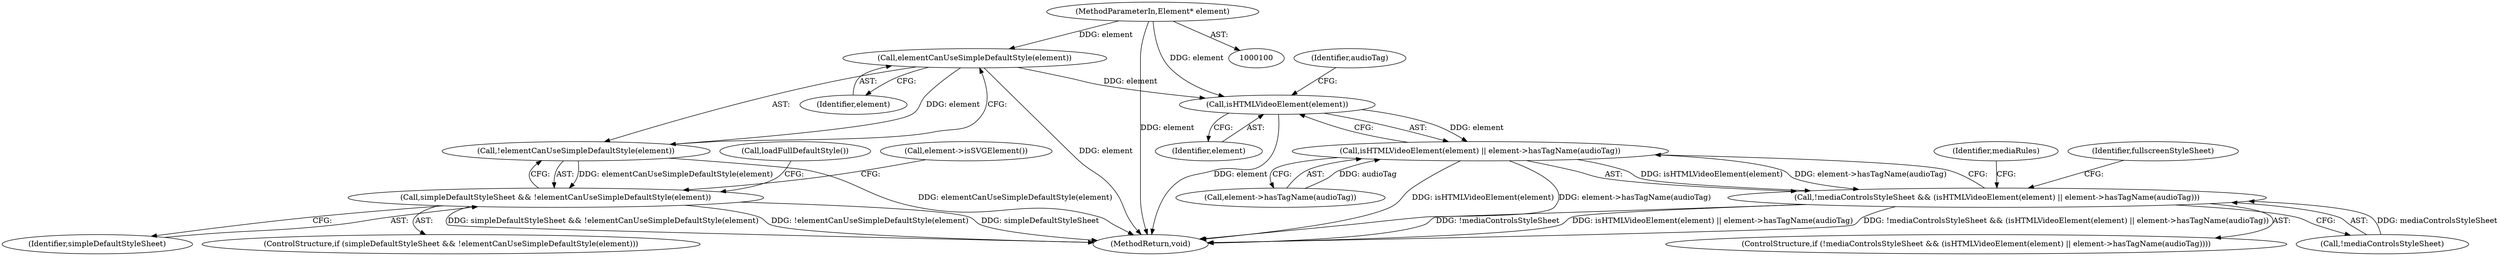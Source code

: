 digraph "1_Chrome_4d17163f4b66be517dc49019a029e5ddbd45078c_0@pointer" {
"1000101" [label="(MethodParameterIn,Element* element)"];
"1000108" [label="(Call,elementCanUseSimpleDefaultStyle(element))"];
"1000107" [label="(Call,!elementCanUseSimpleDefaultStyle(element))"];
"1000105" [label="(Call,simpleDefaultStyleSheet && !elementCanUseSimpleDefaultStyle(element))"];
"1000141" [label="(Call,isHTMLVideoElement(element))"];
"1000140" [label="(Call,isHTMLVideoElement(element) || element->hasTagName(audioTag))"];
"1000137" [label="(Call,!mediaControlsStyleSheet && (isHTMLVideoElement(element) || element->hasTagName(audioTag)))"];
"1000104" [label="(ControlStructure,if (simpleDefaultStyleSheet && !elementCanUseSimpleDefaultStyle(element)))"];
"1000138" [label="(Call,!mediaControlsStyleSheet)"];
"1000202" [label="(MethodReturn,void)"];
"1000111" [label="(Call,loadFullDefaultStyle())"];
"1000142" [label="(Identifier,element)"];
"1000108" [label="(Call,elementCanUseSimpleDefaultStyle(element))"];
"1000148" [label="(Identifier,mediaRules)"];
"1000109" [label="(Identifier,element)"];
"1000107" [label="(Call,!elementCanUseSimpleDefaultStyle(element))"];
"1000136" [label="(ControlStructure,if (!mediaControlsStyleSheet && (isHTMLVideoElement(element) || element->hasTagName(audioTag))))"];
"1000140" [label="(Call,isHTMLVideoElement(element) || element->hasTagName(audioTag))"];
"1000143" [label="(Call,element->hasTagName(audioTag))"];
"1000141" [label="(Call,isHTMLVideoElement(element))"];
"1000101" [label="(MethodParameterIn,Element* element)"];
"1000105" [label="(Call,simpleDefaultStyleSheet && !elementCanUseSimpleDefaultStyle(element))"];
"1000106" [label="(Identifier,simpleDefaultStyleSheet)"];
"1000144" [label="(Identifier,audioTag)"];
"1000137" [label="(Call,!mediaControlsStyleSheet && (isHTMLVideoElement(element) || element->hasTagName(audioTag)))"];
"1000171" [label="(Identifier,fullscreenStyleSheet)"];
"1000117" [label="(Call,element->isSVGElement())"];
"1000101" -> "1000100"  [label="AST: "];
"1000101" -> "1000202"  [label="DDG: element"];
"1000101" -> "1000108"  [label="DDG: element"];
"1000101" -> "1000141"  [label="DDG: element"];
"1000108" -> "1000107"  [label="AST: "];
"1000108" -> "1000109"  [label="CFG: "];
"1000109" -> "1000108"  [label="AST: "];
"1000107" -> "1000108"  [label="CFG: "];
"1000108" -> "1000202"  [label="DDG: element"];
"1000108" -> "1000107"  [label="DDG: element"];
"1000108" -> "1000141"  [label="DDG: element"];
"1000107" -> "1000105"  [label="AST: "];
"1000105" -> "1000107"  [label="CFG: "];
"1000107" -> "1000202"  [label="DDG: elementCanUseSimpleDefaultStyle(element)"];
"1000107" -> "1000105"  [label="DDG: elementCanUseSimpleDefaultStyle(element)"];
"1000105" -> "1000104"  [label="AST: "];
"1000105" -> "1000106"  [label="CFG: "];
"1000106" -> "1000105"  [label="AST: "];
"1000111" -> "1000105"  [label="CFG: "];
"1000117" -> "1000105"  [label="CFG: "];
"1000105" -> "1000202"  [label="DDG: simpleDefaultStyleSheet && !elementCanUseSimpleDefaultStyle(element)"];
"1000105" -> "1000202"  [label="DDG: !elementCanUseSimpleDefaultStyle(element)"];
"1000105" -> "1000202"  [label="DDG: simpleDefaultStyleSheet"];
"1000141" -> "1000140"  [label="AST: "];
"1000141" -> "1000142"  [label="CFG: "];
"1000142" -> "1000141"  [label="AST: "];
"1000144" -> "1000141"  [label="CFG: "];
"1000140" -> "1000141"  [label="CFG: "];
"1000141" -> "1000202"  [label="DDG: element"];
"1000141" -> "1000140"  [label="DDG: element"];
"1000140" -> "1000137"  [label="AST: "];
"1000140" -> "1000143"  [label="CFG: "];
"1000143" -> "1000140"  [label="AST: "];
"1000137" -> "1000140"  [label="CFG: "];
"1000140" -> "1000202"  [label="DDG: isHTMLVideoElement(element)"];
"1000140" -> "1000202"  [label="DDG: element->hasTagName(audioTag)"];
"1000140" -> "1000137"  [label="DDG: isHTMLVideoElement(element)"];
"1000140" -> "1000137"  [label="DDG: element->hasTagName(audioTag)"];
"1000143" -> "1000140"  [label="DDG: audioTag"];
"1000137" -> "1000136"  [label="AST: "];
"1000137" -> "1000138"  [label="CFG: "];
"1000138" -> "1000137"  [label="AST: "];
"1000148" -> "1000137"  [label="CFG: "];
"1000171" -> "1000137"  [label="CFG: "];
"1000137" -> "1000202"  [label="DDG: !mediaControlsStyleSheet"];
"1000137" -> "1000202"  [label="DDG: isHTMLVideoElement(element) || element->hasTagName(audioTag)"];
"1000137" -> "1000202"  [label="DDG: !mediaControlsStyleSheet && (isHTMLVideoElement(element) || element->hasTagName(audioTag))"];
"1000138" -> "1000137"  [label="DDG: mediaControlsStyleSheet"];
}
